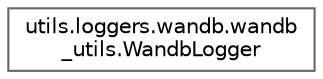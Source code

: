 digraph "Graphical Class Hierarchy"
{
 // LATEX_PDF_SIZE
  bgcolor="transparent";
  edge [fontname=Helvetica,fontsize=10,labelfontname=Helvetica,labelfontsize=10];
  node [fontname=Helvetica,fontsize=10,shape=box,height=0.2,width=0.4];
  rankdir="LR";
  Node0 [id="Node000000",label="utils.loggers.wandb.wandb\l_utils.WandbLogger",height=0.2,width=0.4,color="grey40", fillcolor="white", style="filled",URL="$classutils_1_1loggers_1_1wandb_1_1wandb__utils_1_1_wandb_logger.html",tooltip=" "];
}
